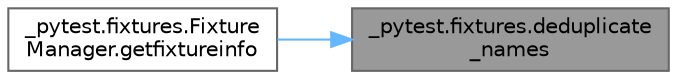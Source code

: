 digraph "_pytest.fixtures.deduplicate_names"
{
 // LATEX_PDF_SIZE
  bgcolor="transparent";
  edge [fontname=Helvetica,fontsize=10,labelfontname=Helvetica,labelfontsize=10];
  node [fontname=Helvetica,fontsize=10,shape=box,height=0.2,width=0.4];
  rankdir="RL";
  Node1 [id="Node000001",label="_pytest.fixtures.deduplicate\l_names",height=0.2,width=0.4,color="gray40", fillcolor="grey60", style="filled", fontcolor="black",tooltip=" "];
  Node1 -> Node2 [id="edge1_Node000001_Node000002",dir="back",color="steelblue1",style="solid",tooltip=" "];
  Node2 [id="Node000002",label="_pytest.fixtures.Fixture\lManager.getfixtureinfo",height=0.2,width=0.4,color="grey40", fillcolor="white", style="filled",URL="$class__pytest_1_1fixtures_1_1_fixture_manager.html#aa2c4c8f86285fd929829c9bfba716c5a",tooltip=" "];
}

